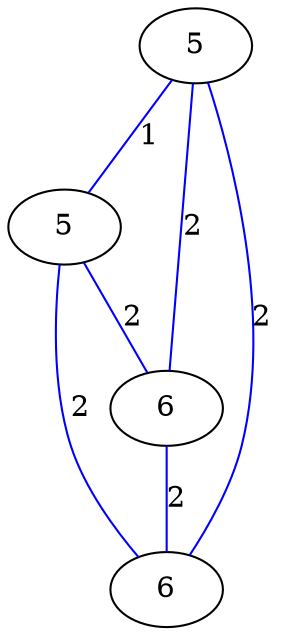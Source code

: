 graph G {
	0 [label="5"];
	1 [label="5"];
	2 [label="6"];
	3 [label="6"];
	0 -- 1 [label="1", color=blue];
	0 -- 2 [label="2", color=blue];
	0 -- 3 [label="2", color=blue];
	1 -- 2 [label="2", color=blue];
	1 -- 3 [label="2", color=blue];
	2 -- 3 [label="2", color=blue];
}